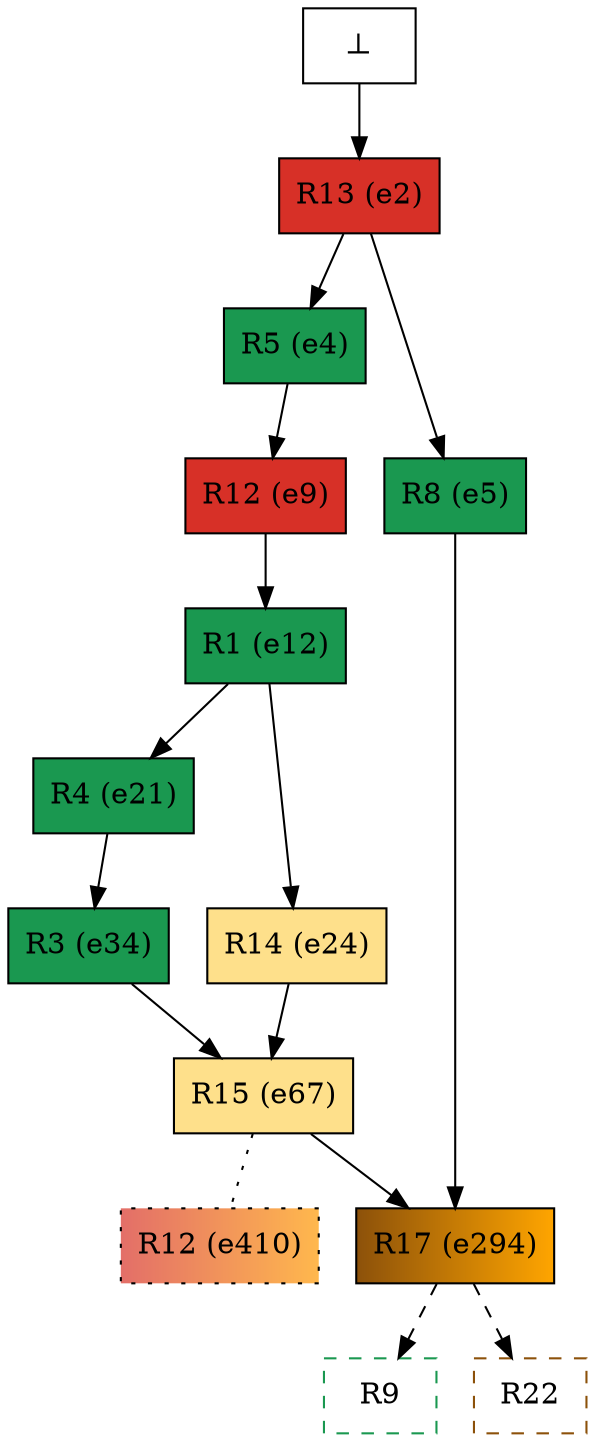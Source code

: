 digraph test {
  e2 -> e4;
  e2 -> e5;
  e4 -> e9;
  e9 -> e12;
  e12 -> e21;
  e12 -> e24;
  e21 -> e34;
  e24 -> e67;
  e34 -> e67;
  e5 -> e294;
  e67 -> e294;
  e67 -> e410 [arrowhead=none style=dotted];
  e294 -> r9 [color="black" style=dashed];
  e294 -> r22 [color="black" style=dashed];
  e0 -> e2;
  e2 [color="black" fillcolor="#d73027:#d73027" label="R13 (e2)" shape=box style=filled];
  e4 [color="black" fillcolor="#1a9850:#1a9850" label="R5 (e4)" shape=box style=filled];
  e5 [color="black" fillcolor="#1a9850:#1a9850" label="R8 (e5)" shape=box style=filled];
  e9 [color="black" fillcolor="#d73027:#d73027" label="R12 (e9)" shape=box style=filled];
  e12 [color="black" fillcolor="#1a9850:#1a9850" label="R1 (e12)" shape=box style=filled];
  e21 [color="black" fillcolor="#1a9850:#1a9850" label="R4 (e21)" shape=box style=filled];
  e24 [color="black" fillcolor="#fee08b:#fee08b" label="R14 (e24)" shape=box style=filled];
  e34 [color="black" fillcolor="#1a9850:#1a9850" label="R3 (e34)" shape=box style=filled];
  e67 [color="black" fillcolor="#fee08b:#fee08b" label="R15 (e67)" shape=box style=filled];
  e294 [color="black" fillcolor="#8c510a:orange" label="R17 (e294)" shape=box style=filled];
  e410 [color="black" fillcolor="#d73027b2:#ff9900b2" label="R12 (e410)" shape=box style="filled,dotted"];
  e0 [fillcolor="white" label="⊥" shape=box style=filled];
  r9 [fillcolor="transparent" color="#1a9850" label=R9 shape=box style=dashed];
  r22 [fillcolor="transparent" color="#8c510a" label=R22 shape=box style=dashed];
}
